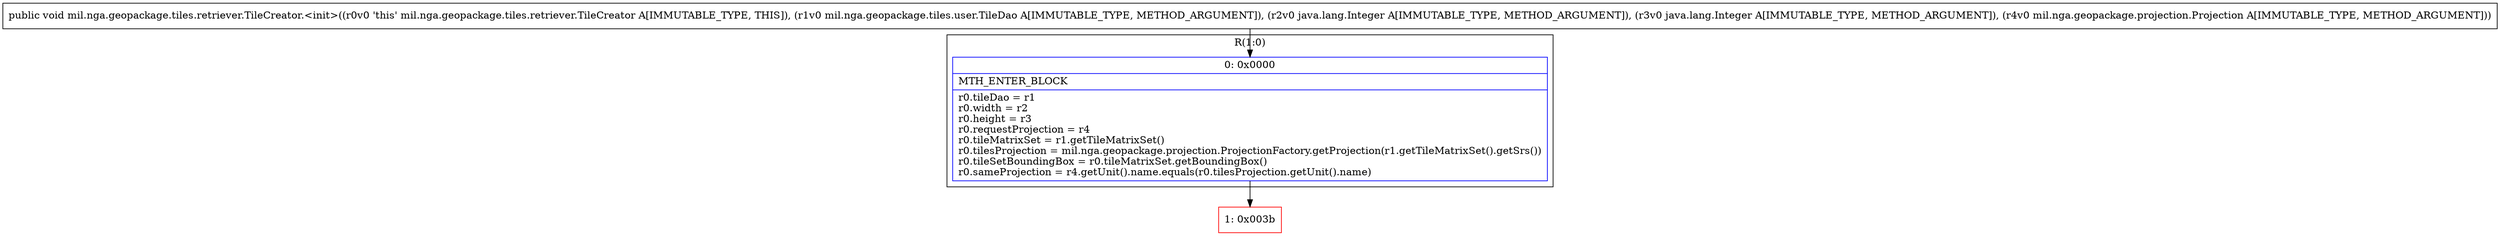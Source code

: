 digraph "CFG formil.nga.geopackage.tiles.retriever.TileCreator.\<init\>(Lmil\/nga\/geopackage\/tiles\/user\/TileDao;Ljava\/lang\/Integer;Ljava\/lang\/Integer;Lmil\/nga\/geopackage\/projection\/Projection;)V" {
subgraph cluster_Region_1387448436 {
label = "R(1:0)";
node [shape=record,color=blue];
Node_0 [shape=record,label="{0\:\ 0x0000|MTH_ENTER_BLOCK\l|r0.tileDao = r1\lr0.width = r2\lr0.height = r3\lr0.requestProjection = r4\lr0.tileMatrixSet = r1.getTileMatrixSet()\lr0.tilesProjection = mil.nga.geopackage.projection.ProjectionFactory.getProjection(r1.getTileMatrixSet().getSrs())\lr0.tileSetBoundingBox = r0.tileMatrixSet.getBoundingBox()\lr0.sameProjection = r4.getUnit().name.equals(r0.tilesProjection.getUnit().name)\l}"];
}
Node_1 [shape=record,color=red,label="{1\:\ 0x003b}"];
MethodNode[shape=record,label="{public void mil.nga.geopackage.tiles.retriever.TileCreator.\<init\>((r0v0 'this' mil.nga.geopackage.tiles.retriever.TileCreator A[IMMUTABLE_TYPE, THIS]), (r1v0 mil.nga.geopackage.tiles.user.TileDao A[IMMUTABLE_TYPE, METHOD_ARGUMENT]), (r2v0 java.lang.Integer A[IMMUTABLE_TYPE, METHOD_ARGUMENT]), (r3v0 java.lang.Integer A[IMMUTABLE_TYPE, METHOD_ARGUMENT]), (r4v0 mil.nga.geopackage.projection.Projection A[IMMUTABLE_TYPE, METHOD_ARGUMENT])) }"];
MethodNode -> Node_0;
Node_0 -> Node_1;
}

